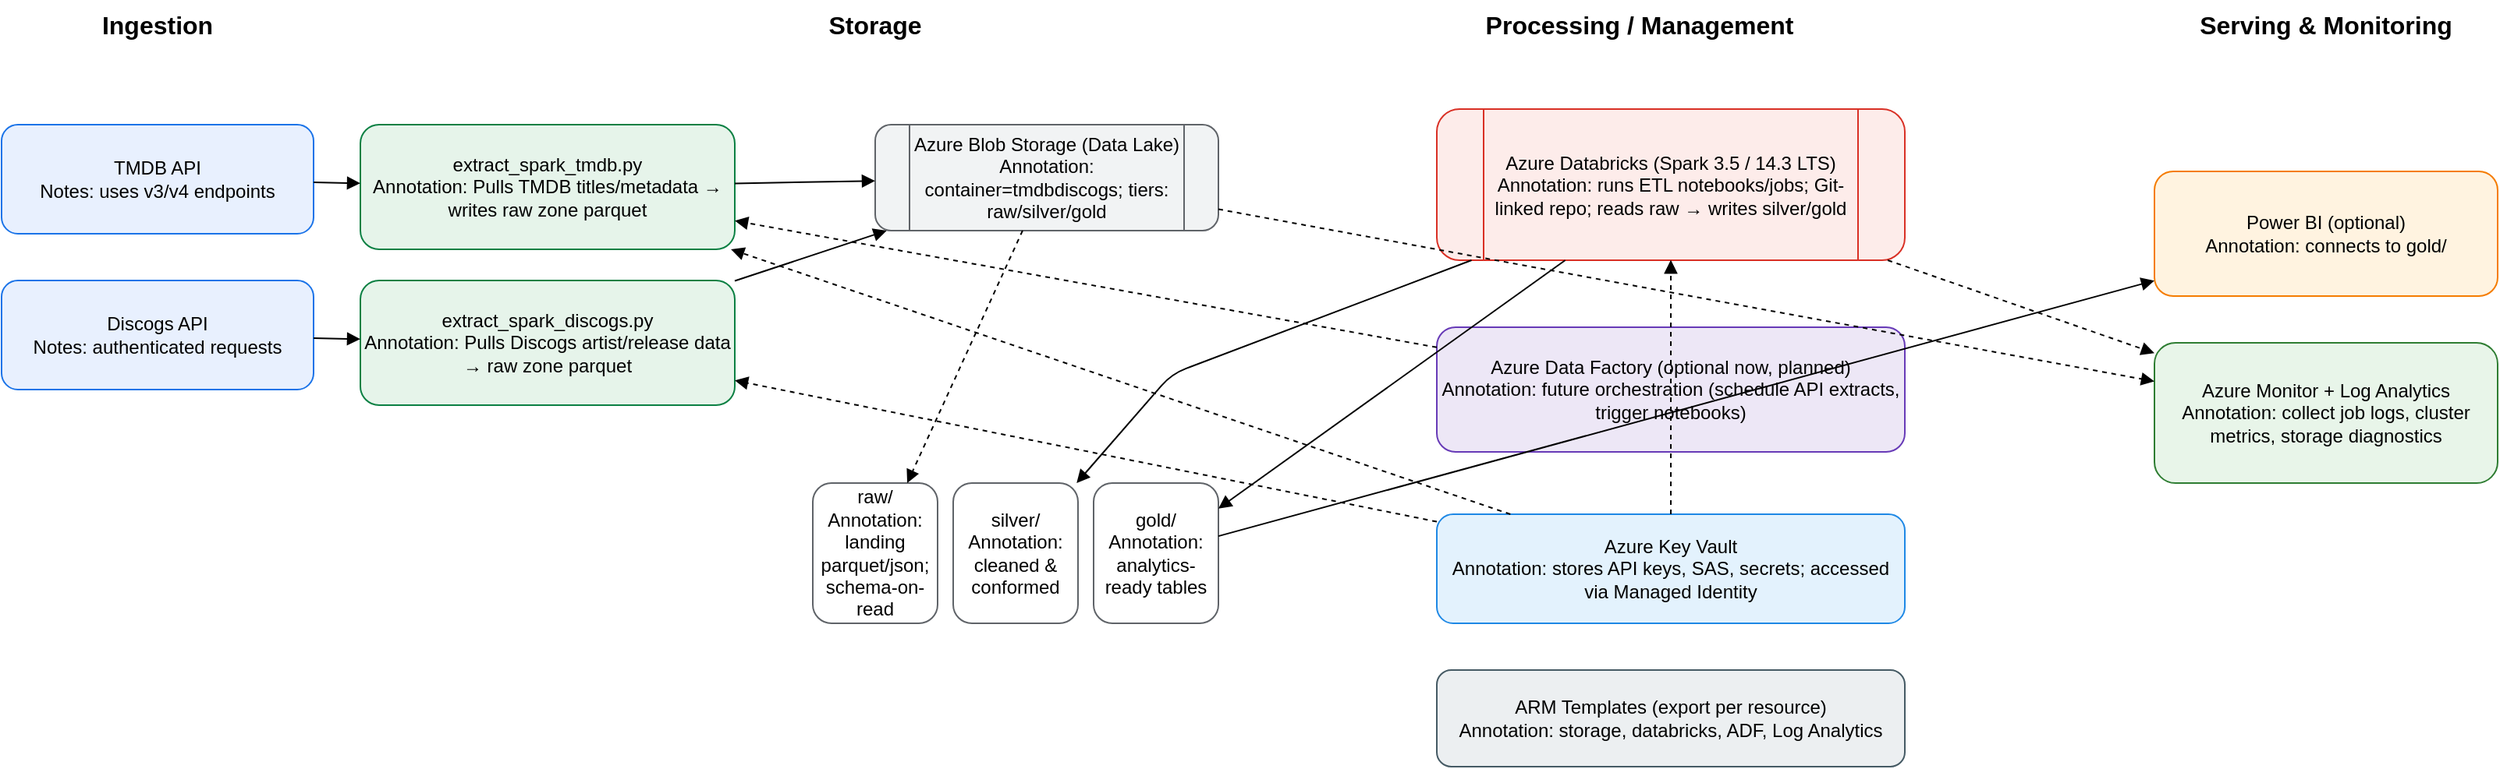 <mxfile>
    <diagram id="step7-architecture" name="Step7 Architecture Draft">
        <mxGraphModel dx="1386" dy="700" grid="1" gridSize="10" guides="1" tooltips="1" connect="1" arrows="1" fold="1" page="1" pageScale="1" pageWidth="1920" pageHeight="1080" math="0" shadow="0">
            <root>
                <mxCell id="0"/>
                <mxCell id="1" parent="0"/>
                <mxCell id="col_ingest" value="Ingestion" style="text;align=center;verticalAlign=middle;fontSize=16;fontStyle=1" parent="1" vertex="1">
                    <mxGeometry x="60" y="40" width="160" height="30" as="geometry"/>
                </mxCell>
                <mxCell id="col_storage" value="Storage" style="text;align=center;verticalAlign=middle;fontSize=16;fontStyle=1" parent="1" vertex="1">
                    <mxGeometry x="520" y="40" width="160" height="30" as="geometry"/>
                </mxCell>
                <mxCell id="col_processing" value="Processing / Management" style="text;align=center;verticalAlign=middle;fontSize=16;fontStyle=1" parent="1" vertex="1">
                    <mxGeometry x="960" y="40" width="260" height="30" as="geometry"/>
                </mxCell>
                <mxCell id="col_serving" value="Serving &amp; Monitoring" style="text;align=center;verticalAlign=middle;fontSize=16;fontStyle=1" parent="1" vertex="1">
                    <mxGeometry x="1420" y="40" width="220" height="30" as="geometry"/>
                </mxCell>
                <mxCell id="tmdb_api" value="TMDB API&#xa;Notes: uses v3/v4 endpoints" style="rounded=1;whiteSpace=wrap;html=1;strokeColor=#1a73e8;fillColor=#e8f0fe" parent="1" vertex="1">
                    <mxGeometry x="40" y="120" width="200" height="70" as="geometry"/>
                </mxCell>
                <mxCell id="discogs_api" value="Discogs API&#xa;Notes: authenticated requests" style="rounded=1;whiteSpace=wrap;html=1;strokeColor=#1a73e8;fillColor=#e8f0fe" parent="1" vertex="1">
                    <mxGeometry x="40" y="220" width="200" height="70" as="geometry"/>
                </mxCell>
                <mxCell id="extract_tmdb" value="extract_spark_tmdb.py&#xa;Annotation: Pulls TMDB titles/metadata → writes raw zone parquet" style="rounded=1;whiteSpace=wrap;html=1;strokeColor=#0b8043;fillColor=#e6f4ea" parent="1" vertex="1">
                    <mxGeometry x="270" y="120" width="240" height="80" as="geometry"/>
                </mxCell>
                <mxCell id="extract_discogs" value="extract_spark_discogs.py&#xa;Annotation: Pulls Discogs artist/release data → raw zone parquet" style="rounded=1;whiteSpace=wrap;html=1;strokeColor=#0b8043;fillColor=#e6f4ea" parent="1" vertex="1">
                    <mxGeometry x="270" y="220" width="240" height="80" as="geometry"/>
                </mxCell>
                <mxCell id="blob_account" value="Azure Blob Storage (Data Lake)&#xa;Annotation: container=tmdbdiscogs; tiers: raw/silver/gold" style="shape=process;rounded=1;whiteSpace=wrap;html=1;strokeColor=#5f6368;fillColor=#f1f3f4" parent="1" vertex="1">
                    <mxGeometry x="600" y="120" width="220" height="68" as="geometry"/>
                </mxCell>
                <mxCell id="zone_raw" value="raw/&#xa;Annotation: landing parquet/json; schema-on-read" style="rounded=1;whiteSpace=wrap;html=1;strokeColor=#5f6368;fillColor=#ffffff" parent="1" vertex="1">
                    <mxGeometry x="560" y="350" width="80" height="90" as="geometry"/>
                </mxCell>
                <mxCell id="zone_silver" value="silver/&#xa;Annotation: cleaned &amp; conformed" style="rounded=1;whiteSpace=wrap;html=1;strokeColor=#5f6368;fillColor=#ffffff" parent="1" vertex="1">
                    <mxGeometry x="650" y="350" width="80" height="90" as="geometry"/>
                </mxCell>
                <mxCell id="zone_gold" value="gold/&#xa;Annotation: analytics-ready tables" style="rounded=1;whiteSpace=wrap;html=1;strokeColor=#5f6368;fillColor=#ffffff" parent="1" vertex="1">
                    <mxGeometry x="740" y="350" width="80" height="90" as="geometry"/>
                </mxCell>
                <mxCell id="databricks" value="Azure Databricks (Spark 3.5 / 14.3 LTS)&#xa;Annotation: runs ETL notebooks/jobs; Git-linked repo; reads raw → writes silver/gold" style="shape=process;rounded=1;whiteSpace=wrap;html=1;strokeColor=#d93025;fillColor=#fdecea" parent="1" vertex="1">
                    <mxGeometry x="960" y="110" width="300" height="97" as="geometry"/>
                </mxCell>
                <mxCell id="adf" value="Azure Data Factory (optional now, planned)&#xa;Annotation: future orchestration (schedule API extracts, trigger notebooks)" style="rounded=1;whiteSpace=wrap;html=1;strokeColor=#673ab7;fillColor=#ede7f6" parent="1" vertex="1">
                    <mxGeometry x="960" y="250" width="300" height="80" as="geometry"/>
                </mxCell>
                <mxCell id="keyvault" value="Azure Key Vault&#xa;Annotation: stores API keys, SAS, secrets; accessed via Managed Identity" style="rounded=1;whiteSpace=wrap;html=1;strokeColor=#1e88e5;fillColor=#e3f2fd" parent="1" vertex="1">
                    <mxGeometry x="960" y="370" width="300" height="70" as="geometry"/>
                </mxCell>
                <mxCell id="arm" value="ARM Templates (export per resource)&#xa;Annotation: storage, databricks, ADF, Log Analytics" style="rounded=1;whiteSpace=wrap;html=1;strokeColor=#455a64;fillColor=#eceff1" parent="1" vertex="1">
                    <mxGeometry x="960" y="470" width="300" height="62" as="geometry"/>
                </mxCell>
                <mxCell id="powerbi" value="Power BI (optional)&#xa;Annotation: connects to gold/" style="rounded=1;whiteSpace=wrap;html=1;strokeColor=#f57c00;fillColor=#fff3e0" parent="1" vertex="1">
                    <mxGeometry x="1420" y="150" width="220" height="80" as="geometry"/>
                </mxCell>
                <mxCell id="monitor" value="Azure Monitor + Log Analytics&#xa;Annotation: collect job logs, cluster metrics, storage diagnostics" style="rounded=1;whiteSpace=wrap;html=1;strokeColor=#2e7d32;fillColor=#e8f5e9" parent="1" vertex="1">
                    <mxGeometry x="1420" y="260" width="220" height="90" as="geometry"/>
                </mxCell>
                <mxCell id="edge1" style="endArrow=block;" parent="1" source="tmdb_api" target="extract_tmdb" edge="1">
                    <mxGeometry relative="1" as="geometry"/>
                </mxCell>
                <mxCell id="edge2" style="endArrow=block;" parent="1" source="discogs_api" target="extract_discogs" edge="1">
                    <mxGeometry relative="1" as="geometry"/>
                </mxCell>
                <mxCell id="edge3" style="endArrow=block;" parent="1" source="extract_tmdb" target="blob_account" edge="1">
                    <mxGeometry relative="1" as="geometry"/>
                </mxCell>
                <mxCell id="edge4" style="endArrow=block;" parent="1" source="extract_discogs" target="blob_account" edge="1">
                    <mxGeometry relative="1" as="geometry"/>
                </mxCell>
                <mxCell id="edge5" style="endArrow=block;dashed=1;" parent="1" source="blob_account" target="zone_raw" edge="1">
                    <mxGeometry relative="1" as="geometry"/>
                </mxCell>
                <mxCell id="edge6" style="endArrow=block;" parent="1" source="databricks" target="zone_silver" edge="1">
                    <mxGeometry relative="1" as="geometry">
                        <Array as="points">
                            <mxPoint x="790" y="280"/>
                        </Array>
                    </mxGeometry>
                </mxCell>
                <mxCell id="edge7" style="endArrow=block;" parent="1" source="databricks" target="zone_gold" edge="1">
                    <mxGeometry relative="1" as="geometry"/>
                </mxCell>
                <mxCell id="edge8" style="endArrow=block;" parent="1" source="zone_gold" target="powerbi" edge="1">
                    <mxGeometry relative="1" as="geometry"/>
                </mxCell>
                <mxCell id="edge9" style="endArrow=block;dashed=1;" parent="1" source="adf" target="extract_tmdb" edge="1">
                    <mxGeometry relative="1" as="geometry"/>
                </mxCell>
                <mxCell id="edge10" style="endArrow=block;dashed=1;" parent="1" source="adf" target="databricks" edge="1">
                    <mxGeometry relative="1" as="geometry"/>
                </mxCell>
                <mxCell id="edge11" style="endArrow=block;dashed=1;" parent="1" source="keyvault" target="extract_tmdb" edge="1">
                    <mxGeometry relative="1" as="geometry"/>
                </mxCell>
                <mxCell id="edge12" style="endArrow=block;dashed=1;" parent="1" source="keyvault" target="extract_discogs" edge="1">
                    <mxGeometry relative="1" as="geometry"/>
                </mxCell>
                <mxCell id="edge13" style="endArrow=block;dashed=1;" parent="1" source="keyvault" target="databricks" edge="1">
                    <mxGeometry relative="1" as="geometry"/>
                </mxCell>
                <mxCell id="edge14" style="endArrow=block;dashed=1;" parent="1" source="databricks" target="monitor" edge="1">
                    <mxGeometry relative="1" as="geometry"/>
                </mxCell>
                <mxCell id="edge15" style="endArrow=block;dashed=1;" parent="1" source="blob_account" target="monitor" edge="1">
                    <mxGeometry relative="1" as="geometry"/>
                </mxCell>
            </root>
        </mxGraphModel>
    </diagram>
</mxfile>